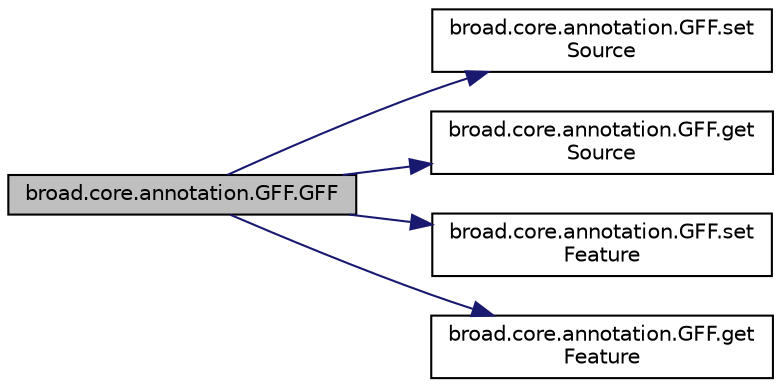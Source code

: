 digraph "broad.core.annotation.GFF.GFF"
{
  edge [fontname="Helvetica",fontsize="10",labelfontname="Helvetica",labelfontsize="10"];
  node [fontname="Helvetica",fontsize="10",shape=record];
  rankdir="LR";
  Node1 [label="broad.core.annotation.GFF.GFF",height=0.2,width=0.4,color="black", fillcolor="grey75", style="filled" fontcolor="black"];
  Node1 -> Node2 [color="midnightblue",fontsize="10",style="solid",fontname="Helvetica"];
  Node2 [label="broad.core.annotation.GFF.set\lSource",height=0.2,width=0.4,color="black", fillcolor="white", style="filled",URL="$classbroad_1_1core_1_1annotation_1_1_g_f_f.html#add3d2dedb1d2dd60bc151c7a8ae3dd99"];
  Node1 -> Node3 [color="midnightblue",fontsize="10",style="solid",fontname="Helvetica"];
  Node3 [label="broad.core.annotation.GFF.get\lSource",height=0.2,width=0.4,color="black", fillcolor="white", style="filled",URL="$classbroad_1_1core_1_1annotation_1_1_g_f_f.html#aa65cbde0f9e887df1a5e19199693c531"];
  Node1 -> Node4 [color="midnightblue",fontsize="10",style="solid",fontname="Helvetica"];
  Node4 [label="broad.core.annotation.GFF.set\lFeature",height=0.2,width=0.4,color="black", fillcolor="white", style="filled",URL="$classbroad_1_1core_1_1annotation_1_1_g_f_f.html#af47cdf69076679c5c3ef472a2f233f7f"];
  Node1 -> Node5 [color="midnightblue",fontsize="10",style="solid",fontname="Helvetica"];
  Node5 [label="broad.core.annotation.GFF.get\lFeature",height=0.2,width=0.4,color="black", fillcolor="white", style="filled",URL="$classbroad_1_1core_1_1annotation_1_1_g_f_f.html#a32286be94741ff45ae9d4ec4caa7f742"];
}
